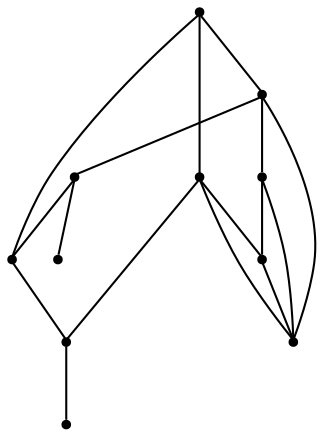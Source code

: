graph {
  node [shape=point,comment="{\"directed\":false,\"doi\":\"10.1007/978-3-642-11805-0_17\",\"figure\":\"5\"}"]

  v0 [pos="691.6393211276031,887.7848439618576"]
  v1 [pos="838.9989190656084,1008.2036141450741"]
  v2 [pos="845.2535702283992,799.4401997968187"]
  v3 [pos="777.2654949099518,800.4405227282816"]
  v4 [pos="776.2021838520848,915.920071234585"]
  v5 [pos="774.7636249009953,1008.2036141450741"]
  v6 [pos="734.9215116279069,728.6019701492689"]
  v7 [pos="732.3570976523465,1119.7442003045203"]
  v8 [pos="1262.5639193512673,903.2903582107923"]
  v9 [pos="714.0935277096062,801.1283719464768"]
  v10 [pos="711.3414818342342,1007.8910132289919"]

  v10 -- v8 [id="-3",pos="711.3414818342342,1007.8910132289919 1262.5639193512673,903.2903582107923 1262.5639193512673,903.2903582107923 1262.5639193512673,903.2903582107923"]
  v10 -- v5 [id="-6",pos="711.3414818342342,1007.8910132289919 774.7636249009953,1008.2036141450741 774.7636249009953,1008.2036141450741 774.7636249009953,1008.2036141450741"]
  v5 -- v1 [id="-7",pos="774.7636249009953,1008.2036141450741 838.9989190656084,1008.2036141450741 838.9989190656084,1008.2036141450741 838.9989190656084,1008.2036141450741"]
  v0 -- v4 [id="-9",pos="691.6393211276031,887.7848439618576 776.2021838520848,915.920071234585 776.2021838520848,915.920071234585 776.2021838520848,915.920071234585"]
  v0 -- v9 [id="-10",pos="691.6393211276031,887.7848439618576 714.0935277096062,801.1283719464768 714.0935277096062,801.1283719464768 714.0935277096062,801.1283719464768"]
  v0 -- v10 [id="-11",pos="691.6393211276031,887.7848439618576 711.3414818342342,1007.8910132289919 711.3414818342342,1007.8910132289919 711.3414818342342,1007.8910132289919"]
  v10 -- v7 [id="-12",pos="711.3414818342342,1007.8910132289919 732.3570976523465,1119.7442003045203 732.3570976523465,1119.7442003045203 732.3570976523465,1119.7442003045203"]
  v9 -- v6 [id="-14",pos="714.0935277096062,801.1283719464768 734.9215116279069,728.6019701492689 734.9215116279069,728.6019701492689 734.9215116279069,728.6019701492689"]
  v9 -- v3 [id="-16",pos="714.0935277096062,801.1283719464768 777.2654949099518,800.4405227282816 777.2654949099518,800.4405227282816 777.2654949099518,800.4405227282816"]
  v3 -- v2 [id="-17",pos="777.2654949099518,800.4405227282816 845.2535702283992,799.4401997968187 845.2535702283992,799.4401997968187 845.2535702283992,799.4401997968187"]
  v9 -- v8 [id="-19",pos="714.0935277096062,801.1283719464768 1262.5639193512673,903.2903582107923 1262.5639193512673,903.2903582107923 1262.5639193512673,903.2903582107923"]
  v7 -- v8 [id="-23",pos="732.3570976523465,1119.7442003045203 1262.5639193512673,903.2903582107923 1262.5639193512673,903.2903582107923 1262.5639193512673,903.2903582107923"]
  v6 -- v8 [id="-24",pos="734.9215116279069,728.6019701492689 1262.5639193512673,903.2903582107923 1262.5639193512673,903.2903582107923 1262.5639193512673,903.2903582107923"]
  v7 -- v6 [id="-26",pos="732.3570976523465,1119.7442003045203 734.9215116279069,728.6019701492689 734.9215116279069,728.6019701492689 734.9215116279069,728.6019701492689"]
  v5 -- v4 [id="-34",pos="774.7636249009953,1008.2036141450741 776.2021838520848,915.920071234585 776.2021838520848,915.920071234585 776.2021838520848,915.920071234585"]
  v4 -- v3 [id="-35",pos="776.2021838520848,915.920071234585 777.2654949099518,800.4405227282816 777.2654949099518,800.4405227282816 777.2654949099518,800.4405227282816"]
}